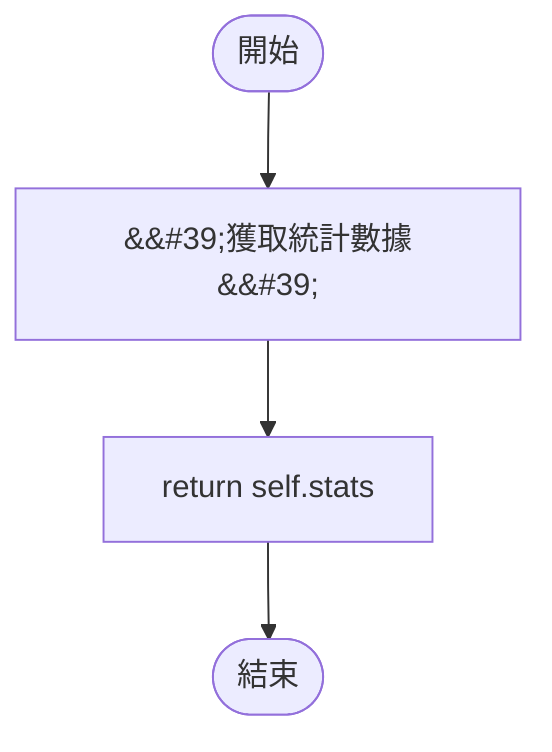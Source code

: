 flowchart TB
    n1([開始])
    n2([結束])
    n3[&amp;&#35;39;獲取統計數據&amp;&#35;39;]
    n4[return self.stats]
    n1 --> n3
    n3 --> n4
    n4 --> n2